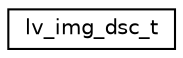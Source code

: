 digraph "Graphical Class Hierarchy"
{
 // LATEX_PDF_SIZE
  edge [fontname="Helvetica",fontsize="10",labelfontname="Helvetica",labelfontsize="10"];
  node [fontname="Helvetica",fontsize="10",shape=record];
  rankdir="LR";
  Node0 [label="lv_img_dsc_t",height=0.2,width=0.4,color="black", fillcolor="white", style="filled",URL="$structlv__img__dsc__t.html",tooltip=" "];
}
